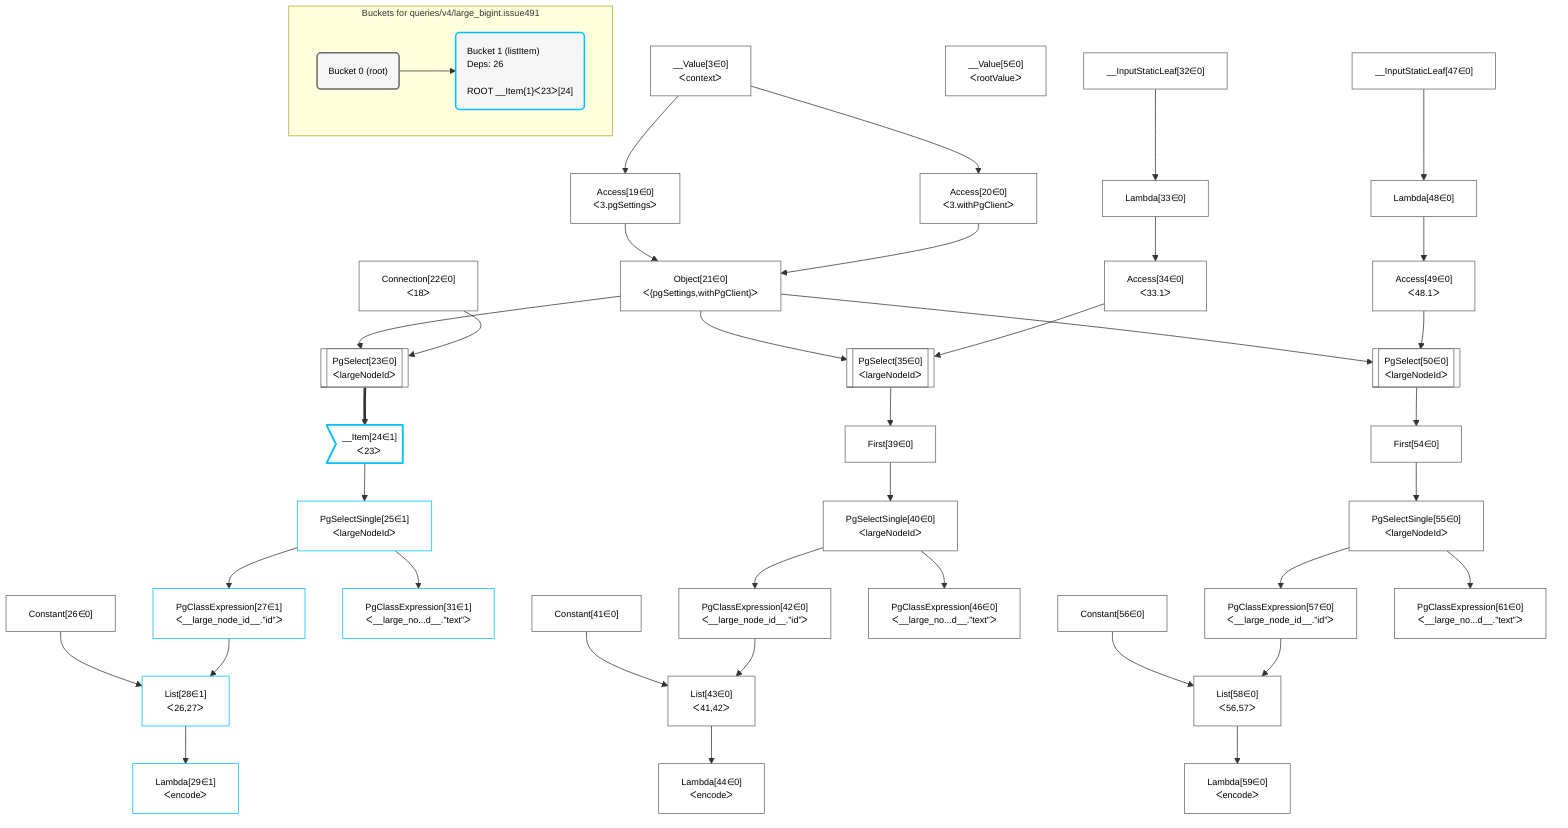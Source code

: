 %%{init: {'themeVariables': { 'fontSize': '12px'}}}%%
graph TD
    classDef path fill:#eee,stroke:#000,color:#000
    classDef plan fill:#fff,stroke-width:1px,color:#000
    classDef itemplan fill:#fff,stroke-width:2px,color:#000
    classDef sideeffectplan fill:#f00,stroke-width:2px,color:#000
    classDef bucket fill:#f6f6f6,color:#000,stroke-width:2px,text-align:left


    %% define steps
    __Value3["__Value[3∈0]<br />ᐸcontextᐳ"]:::plan
    __Value5["__Value[5∈0]<br />ᐸrootValueᐳ"]:::plan
    Access19["Access[19∈0]<br />ᐸ3.pgSettingsᐳ"]:::plan
    Access20["Access[20∈0]<br />ᐸ3.withPgClientᐳ"]:::plan
    Object21["Object[21∈0]<br />ᐸ{pgSettings,withPgClient}ᐳ"]:::plan
    Connection22["Connection[22∈0]<br />ᐸ18ᐳ"]:::plan
    PgSelect23[["PgSelect[23∈0]<br />ᐸlargeNodeIdᐳ"]]:::plan
    __Item24>"__Item[24∈1]<br />ᐸ23ᐳ"]:::itemplan
    PgSelectSingle25["PgSelectSingle[25∈1]<br />ᐸlargeNodeIdᐳ"]:::plan
    Constant26["Constant[26∈0]"]:::plan
    PgClassExpression27["PgClassExpression[27∈1]<br />ᐸ__large_node_id__.”id”ᐳ"]:::plan
    List28["List[28∈1]<br />ᐸ26,27ᐳ"]:::plan
    Lambda29["Lambda[29∈1]<br />ᐸencodeᐳ"]:::plan
    PgClassExpression31["PgClassExpression[31∈1]<br />ᐸ__large_no...d__.”text”ᐳ"]:::plan
    __InputStaticLeaf32["__InputStaticLeaf[32∈0]"]:::plan
    Lambda33["Lambda[33∈0]"]:::plan
    Access34["Access[34∈0]<br />ᐸ33.1ᐳ"]:::plan
    PgSelect35[["PgSelect[35∈0]<br />ᐸlargeNodeIdᐳ"]]:::plan
    First39["First[39∈0]"]:::plan
    PgSelectSingle40["PgSelectSingle[40∈0]<br />ᐸlargeNodeIdᐳ"]:::plan
    Constant41["Constant[41∈0]"]:::plan
    PgClassExpression42["PgClassExpression[42∈0]<br />ᐸ__large_node_id__.”id”ᐳ"]:::plan
    List43["List[43∈0]<br />ᐸ41,42ᐳ"]:::plan
    Lambda44["Lambda[44∈0]<br />ᐸencodeᐳ"]:::plan
    PgClassExpression46["PgClassExpression[46∈0]<br />ᐸ__large_no...d__.”text”ᐳ"]:::plan
    __InputStaticLeaf47["__InputStaticLeaf[47∈0]"]:::plan
    Lambda48["Lambda[48∈0]"]:::plan
    Access49["Access[49∈0]<br />ᐸ48.1ᐳ"]:::plan
    PgSelect50[["PgSelect[50∈0]<br />ᐸlargeNodeIdᐳ"]]:::plan
    First54["First[54∈0]"]:::plan
    PgSelectSingle55["PgSelectSingle[55∈0]<br />ᐸlargeNodeIdᐳ"]:::plan
    Constant56["Constant[56∈0]"]:::plan
    PgClassExpression57["PgClassExpression[57∈0]<br />ᐸ__large_node_id__.”id”ᐳ"]:::plan
    List58["List[58∈0]<br />ᐸ56,57ᐳ"]:::plan
    Lambda59["Lambda[59∈0]<br />ᐸencodeᐳ"]:::plan
    PgClassExpression61["PgClassExpression[61∈0]<br />ᐸ__large_no...d__.”text”ᐳ"]:::plan

    %% plan dependencies
    __Value3 --> Access19
    __Value3 --> Access20
    Access19 & Access20 --> Object21
    Object21 & Connection22 --> PgSelect23
    PgSelect23 ==> __Item24
    __Item24 --> PgSelectSingle25
    PgSelectSingle25 --> PgClassExpression27
    Constant26 & PgClassExpression27 --> List28
    List28 --> Lambda29
    PgSelectSingle25 --> PgClassExpression31
    __InputStaticLeaf32 --> Lambda33
    Lambda33 --> Access34
    Object21 & Access34 --> PgSelect35
    PgSelect35 --> First39
    First39 --> PgSelectSingle40
    PgSelectSingle40 --> PgClassExpression42
    Constant41 & PgClassExpression42 --> List43
    List43 --> Lambda44
    PgSelectSingle40 --> PgClassExpression46
    __InputStaticLeaf47 --> Lambda48
    Lambda48 --> Access49
    Object21 & Access49 --> PgSelect50
    PgSelect50 --> First54
    First54 --> PgSelectSingle55
    PgSelectSingle55 --> PgClassExpression57
    Constant56 & PgClassExpression57 --> List58
    List58 --> Lambda59
    PgSelectSingle55 --> PgClassExpression61

    subgraph "Buckets for queries/v4/large_bigint.issue491"
    Bucket0("Bucket 0 (root)"):::bucket
    classDef bucket0 stroke:#696969
    class Bucket0,__Value3,__Value5,Access19,Access20,Object21,Connection22,PgSelect23,Constant26,__InputStaticLeaf32,Lambda33,Access34,PgSelect35,First39,PgSelectSingle40,Constant41,PgClassExpression42,List43,Lambda44,PgClassExpression46,__InputStaticLeaf47,Lambda48,Access49,PgSelect50,First54,PgSelectSingle55,Constant56,PgClassExpression57,List58,Lambda59,PgClassExpression61 bucket0
    Bucket1("Bucket 1 (listItem)<br />Deps: 26<br /><br />ROOT __Item{1}ᐸ23ᐳ[24]"):::bucket
    classDef bucket1 stroke:#00bfff
    class Bucket1,__Item24,PgSelectSingle25,PgClassExpression27,List28,Lambda29,PgClassExpression31 bucket1
    Bucket0 --> Bucket1
    end